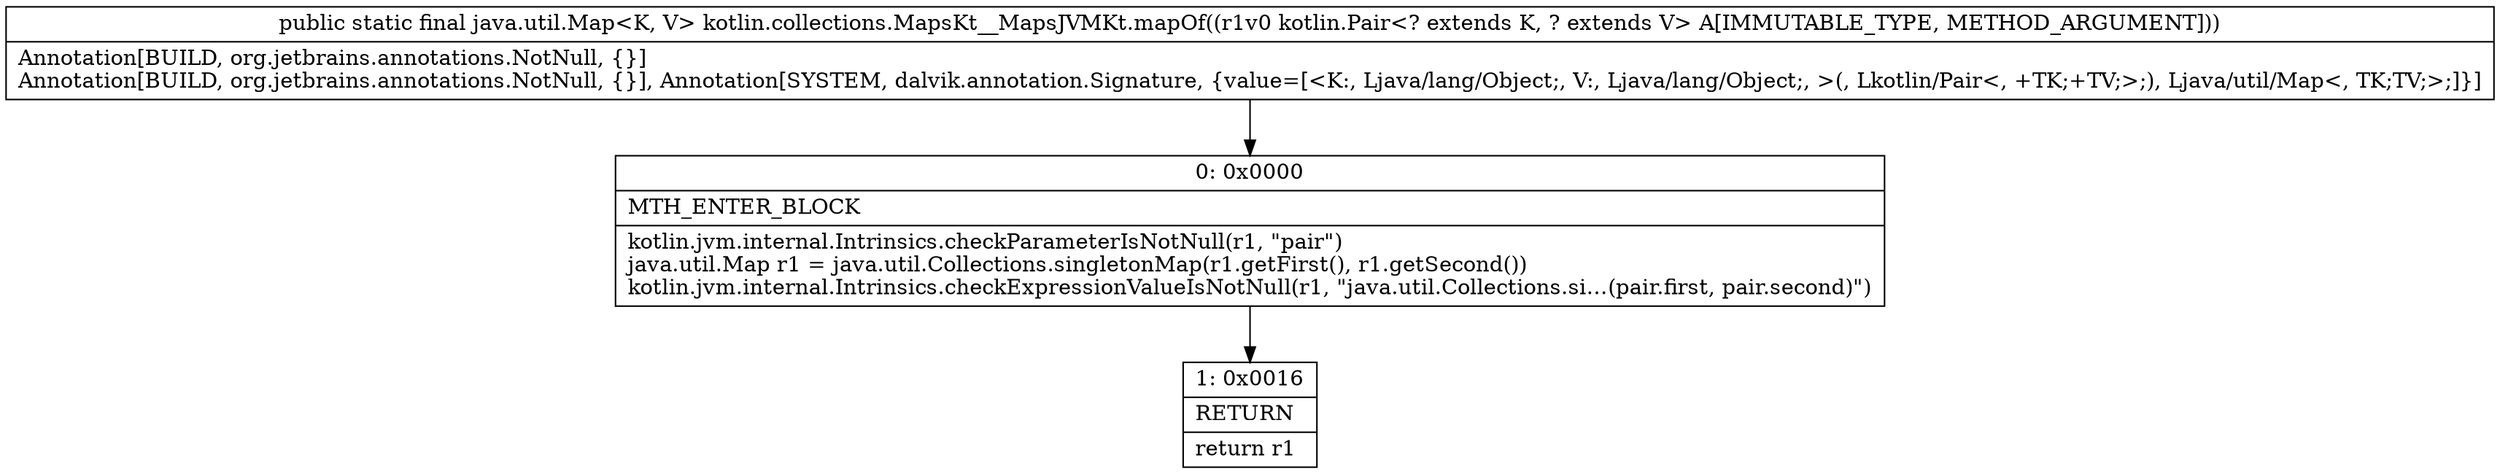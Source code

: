 digraph "CFG forkotlin.collections.MapsKt__MapsJVMKt.mapOf(Lkotlin\/Pair;)Ljava\/util\/Map;" {
Node_0 [shape=record,label="{0\:\ 0x0000|MTH_ENTER_BLOCK\l|kotlin.jvm.internal.Intrinsics.checkParameterIsNotNull(r1, \"pair\")\ljava.util.Map r1 = java.util.Collections.singletonMap(r1.getFirst(), r1.getSecond())\lkotlin.jvm.internal.Intrinsics.checkExpressionValueIsNotNull(r1, \"java.util.Collections.si…(pair.first, pair.second)\")\l}"];
Node_1 [shape=record,label="{1\:\ 0x0016|RETURN\l|return r1\l}"];
MethodNode[shape=record,label="{public static final java.util.Map\<K, V\> kotlin.collections.MapsKt__MapsJVMKt.mapOf((r1v0 kotlin.Pair\<? extends K, ? extends V\> A[IMMUTABLE_TYPE, METHOD_ARGUMENT]))  | Annotation[BUILD, org.jetbrains.annotations.NotNull, \{\}]\lAnnotation[BUILD, org.jetbrains.annotations.NotNull, \{\}], Annotation[SYSTEM, dalvik.annotation.Signature, \{value=[\<K:, Ljava\/lang\/Object;, V:, Ljava\/lang\/Object;, \>(, Lkotlin\/Pair\<, +TK;+TV;\>;), Ljava\/util\/Map\<, TK;TV;\>;]\}]\l}"];
MethodNode -> Node_0;
Node_0 -> Node_1;
}

